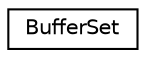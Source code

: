 digraph "Graphical Class Hierarchy"
{
  edge [fontname="Helvetica",fontsize="10",labelfontname="Helvetica",labelfontsize="10"];
  node [fontname="Helvetica",fontsize="10",shape=record];
  rankdir="LR";
  Node0 [label="BufferSet",height=0.2,width=0.4,color="black", fillcolor="white", style="filled",URL="$structBufferSet.html"];
}
